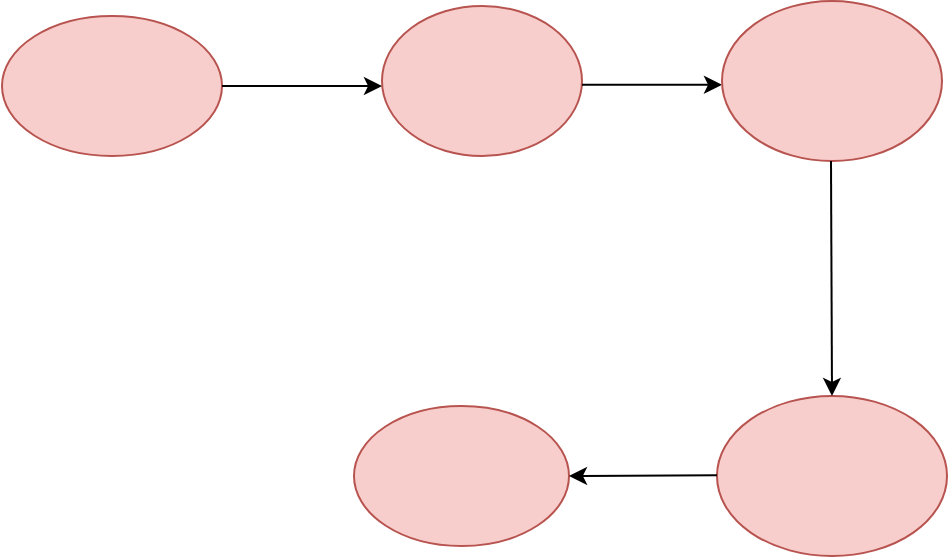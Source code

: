 <mxfile version="17.1.3" type="github">
  <diagram id="HK1vYaXFGeP86o5CCqgt" name="第 1 页">
    <mxGraphModel dx="920" dy="461" grid="1" gridSize="10" guides="1" tooltips="1" connect="1" arrows="1" fold="1" page="1" pageScale="1" pageWidth="827" pageHeight="1169" math="0" shadow="0">
      <root>
        <mxCell id="0" />
        <mxCell id="1" parent="0" />
        <mxCell id="KmF9daMEDYKna3JM57QB-1" value="" style="ellipse;whiteSpace=wrap;html=1;fillColor=#f8cecc;strokeColor=#b85450;" parent="1" vertex="1">
          <mxGeometry x="130" y="100" width="110" height="70" as="geometry" />
        </mxCell>
        <mxCell id="KmF9daMEDYKna3JM57QB-2" value="" style="ellipse;whiteSpace=wrap;html=1;fillColor=#f8cecc;strokeColor=#b85450;" parent="1" vertex="1">
          <mxGeometry x="320" y="95" width="100" height="75" as="geometry" />
        </mxCell>
        <mxCell id="KmF9daMEDYKna3JM57QB-3" value="" style="endArrow=classic;html=1;rounded=0;exitX=1;exitY=0.5;exitDx=0;exitDy=0;" parent="1" source="KmF9daMEDYKna3JM57QB-1" edge="1">
          <mxGeometry width="50" height="50" relative="1" as="geometry">
            <mxPoint x="280" y="200" as="sourcePoint" />
            <mxPoint x="320" y="135" as="targetPoint" />
          </mxGeometry>
        </mxCell>
        <mxCell id="KmF9daMEDYKna3JM57QB-5" value="" style="endArrow=classic;html=1;rounded=0;" parent="1" edge="1">
          <mxGeometry width="50" height="50" relative="1" as="geometry">
            <mxPoint x="420" y="134.41" as="sourcePoint" />
            <mxPoint x="490" y="134.41" as="targetPoint" />
          </mxGeometry>
        </mxCell>
        <mxCell id="KmF9daMEDYKna3JM57QB-6" value="" style="ellipse;whiteSpace=wrap;html=1;fillColor=#f8cecc;strokeColor=#b85450;" parent="1" vertex="1">
          <mxGeometry x="490" y="92.5" width="110" height="80" as="geometry" />
        </mxCell>
        <mxCell id="KmF9daMEDYKna3JM57QB-7" value="" style="ellipse;whiteSpace=wrap;html=1;fillColor=#f8cecc;strokeColor=#b85450;" parent="1" vertex="1">
          <mxGeometry x="487.5" y="290" width="115" height="80" as="geometry" />
        </mxCell>
        <mxCell id="l0r4mPaguNBQTGx_N70y-1" value="" style="endArrow=classic;html=1;rounded=0;" edge="1" parent="1">
          <mxGeometry width="50" height="50" relative="1" as="geometry">
            <mxPoint x="544.5" y="172.5" as="sourcePoint" />
            <mxPoint x="545" y="290" as="targetPoint" />
          </mxGeometry>
        </mxCell>
        <mxCell id="l0r4mPaguNBQTGx_N70y-2" value="" style="ellipse;whiteSpace=wrap;html=1;fillColor=#f8cecc;strokeColor=#b85450;" vertex="1" parent="1">
          <mxGeometry x="306" y="295" width="107.5" height="70" as="geometry" />
        </mxCell>
        <mxCell id="l0r4mPaguNBQTGx_N70y-3" value="" style="endArrow=classic;html=1;rounded=0;entryX=1;entryY=0.5;entryDx=0;entryDy=0;" edge="1" parent="1" target="l0r4mPaguNBQTGx_N70y-2">
          <mxGeometry width="50" height="50" relative="1" as="geometry">
            <mxPoint x="487.5" y="329.58" as="sourcePoint" />
            <mxPoint x="420" y="330" as="targetPoint" />
          </mxGeometry>
        </mxCell>
      </root>
    </mxGraphModel>
  </diagram>
</mxfile>
